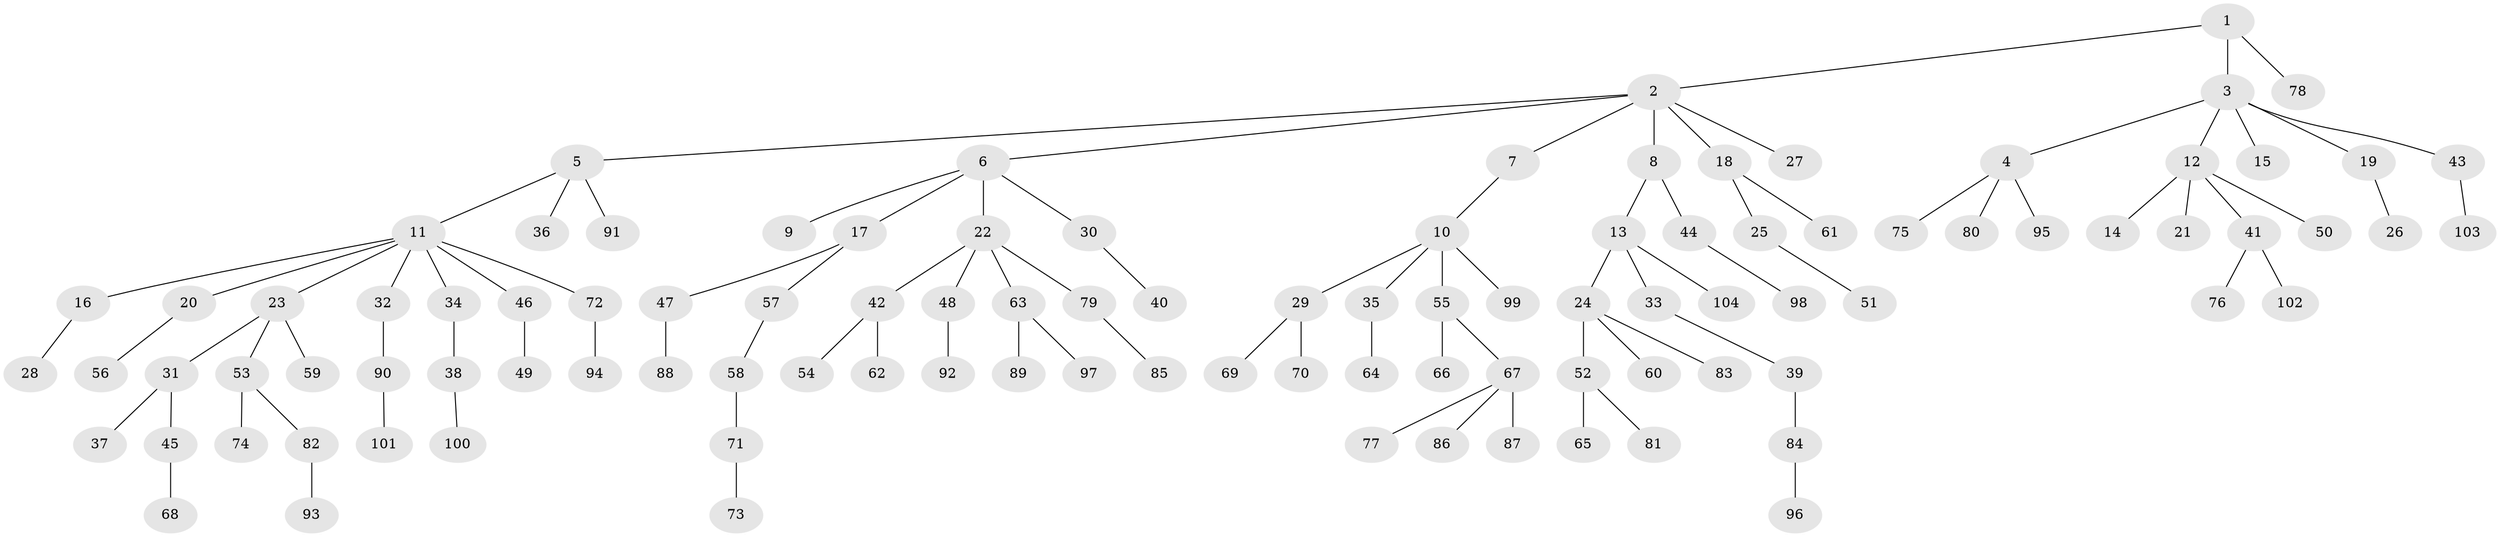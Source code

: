 // Generated by graph-tools (version 1.1) at 2025/50/03/09/25 03:50:16]
// undirected, 104 vertices, 103 edges
graph export_dot {
graph [start="1"]
  node [color=gray90,style=filled];
  1;
  2;
  3;
  4;
  5;
  6;
  7;
  8;
  9;
  10;
  11;
  12;
  13;
  14;
  15;
  16;
  17;
  18;
  19;
  20;
  21;
  22;
  23;
  24;
  25;
  26;
  27;
  28;
  29;
  30;
  31;
  32;
  33;
  34;
  35;
  36;
  37;
  38;
  39;
  40;
  41;
  42;
  43;
  44;
  45;
  46;
  47;
  48;
  49;
  50;
  51;
  52;
  53;
  54;
  55;
  56;
  57;
  58;
  59;
  60;
  61;
  62;
  63;
  64;
  65;
  66;
  67;
  68;
  69;
  70;
  71;
  72;
  73;
  74;
  75;
  76;
  77;
  78;
  79;
  80;
  81;
  82;
  83;
  84;
  85;
  86;
  87;
  88;
  89;
  90;
  91;
  92;
  93;
  94;
  95;
  96;
  97;
  98;
  99;
  100;
  101;
  102;
  103;
  104;
  1 -- 2;
  1 -- 3;
  1 -- 78;
  2 -- 5;
  2 -- 6;
  2 -- 7;
  2 -- 8;
  2 -- 18;
  2 -- 27;
  3 -- 4;
  3 -- 12;
  3 -- 15;
  3 -- 19;
  3 -- 43;
  4 -- 75;
  4 -- 80;
  4 -- 95;
  5 -- 11;
  5 -- 36;
  5 -- 91;
  6 -- 9;
  6 -- 17;
  6 -- 22;
  6 -- 30;
  7 -- 10;
  8 -- 13;
  8 -- 44;
  10 -- 29;
  10 -- 35;
  10 -- 55;
  10 -- 99;
  11 -- 16;
  11 -- 20;
  11 -- 23;
  11 -- 32;
  11 -- 34;
  11 -- 46;
  11 -- 72;
  12 -- 14;
  12 -- 21;
  12 -- 41;
  12 -- 50;
  13 -- 24;
  13 -- 33;
  13 -- 104;
  16 -- 28;
  17 -- 47;
  17 -- 57;
  18 -- 25;
  18 -- 61;
  19 -- 26;
  20 -- 56;
  22 -- 42;
  22 -- 48;
  22 -- 63;
  22 -- 79;
  23 -- 31;
  23 -- 53;
  23 -- 59;
  24 -- 52;
  24 -- 60;
  24 -- 83;
  25 -- 51;
  29 -- 69;
  29 -- 70;
  30 -- 40;
  31 -- 37;
  31 -- 45;
  32 -- 90;
  33 -- 39;
  34 -- 38;
  35 -- 64;
  38 -- 100;
  39 -- 84;
  41 -- 76;
  41 -- 102;
  42 -- 54;
  42 -- 62;
  43 -- 103;
  44 -- 98;
  45 -- 68;
  46 -- 49;
  47 -- 88;
  48 -- 92;
  52 -- 65;
  52 -- 81;
  53 -- 74;
  53 -- 82;
  55 -- 66;
  55 -- 67;
  57 -- 58;
  58 -- 71;
  63 -- 89;
  63 -- 97;
  67 -- 77;
  67 -- 86;
  67 -- 87;
  71 -- 73;
  72 -- 94;
  79 -- 85;
  82 -- 93;
  84 -- 96;
  90 -- 101;
}
